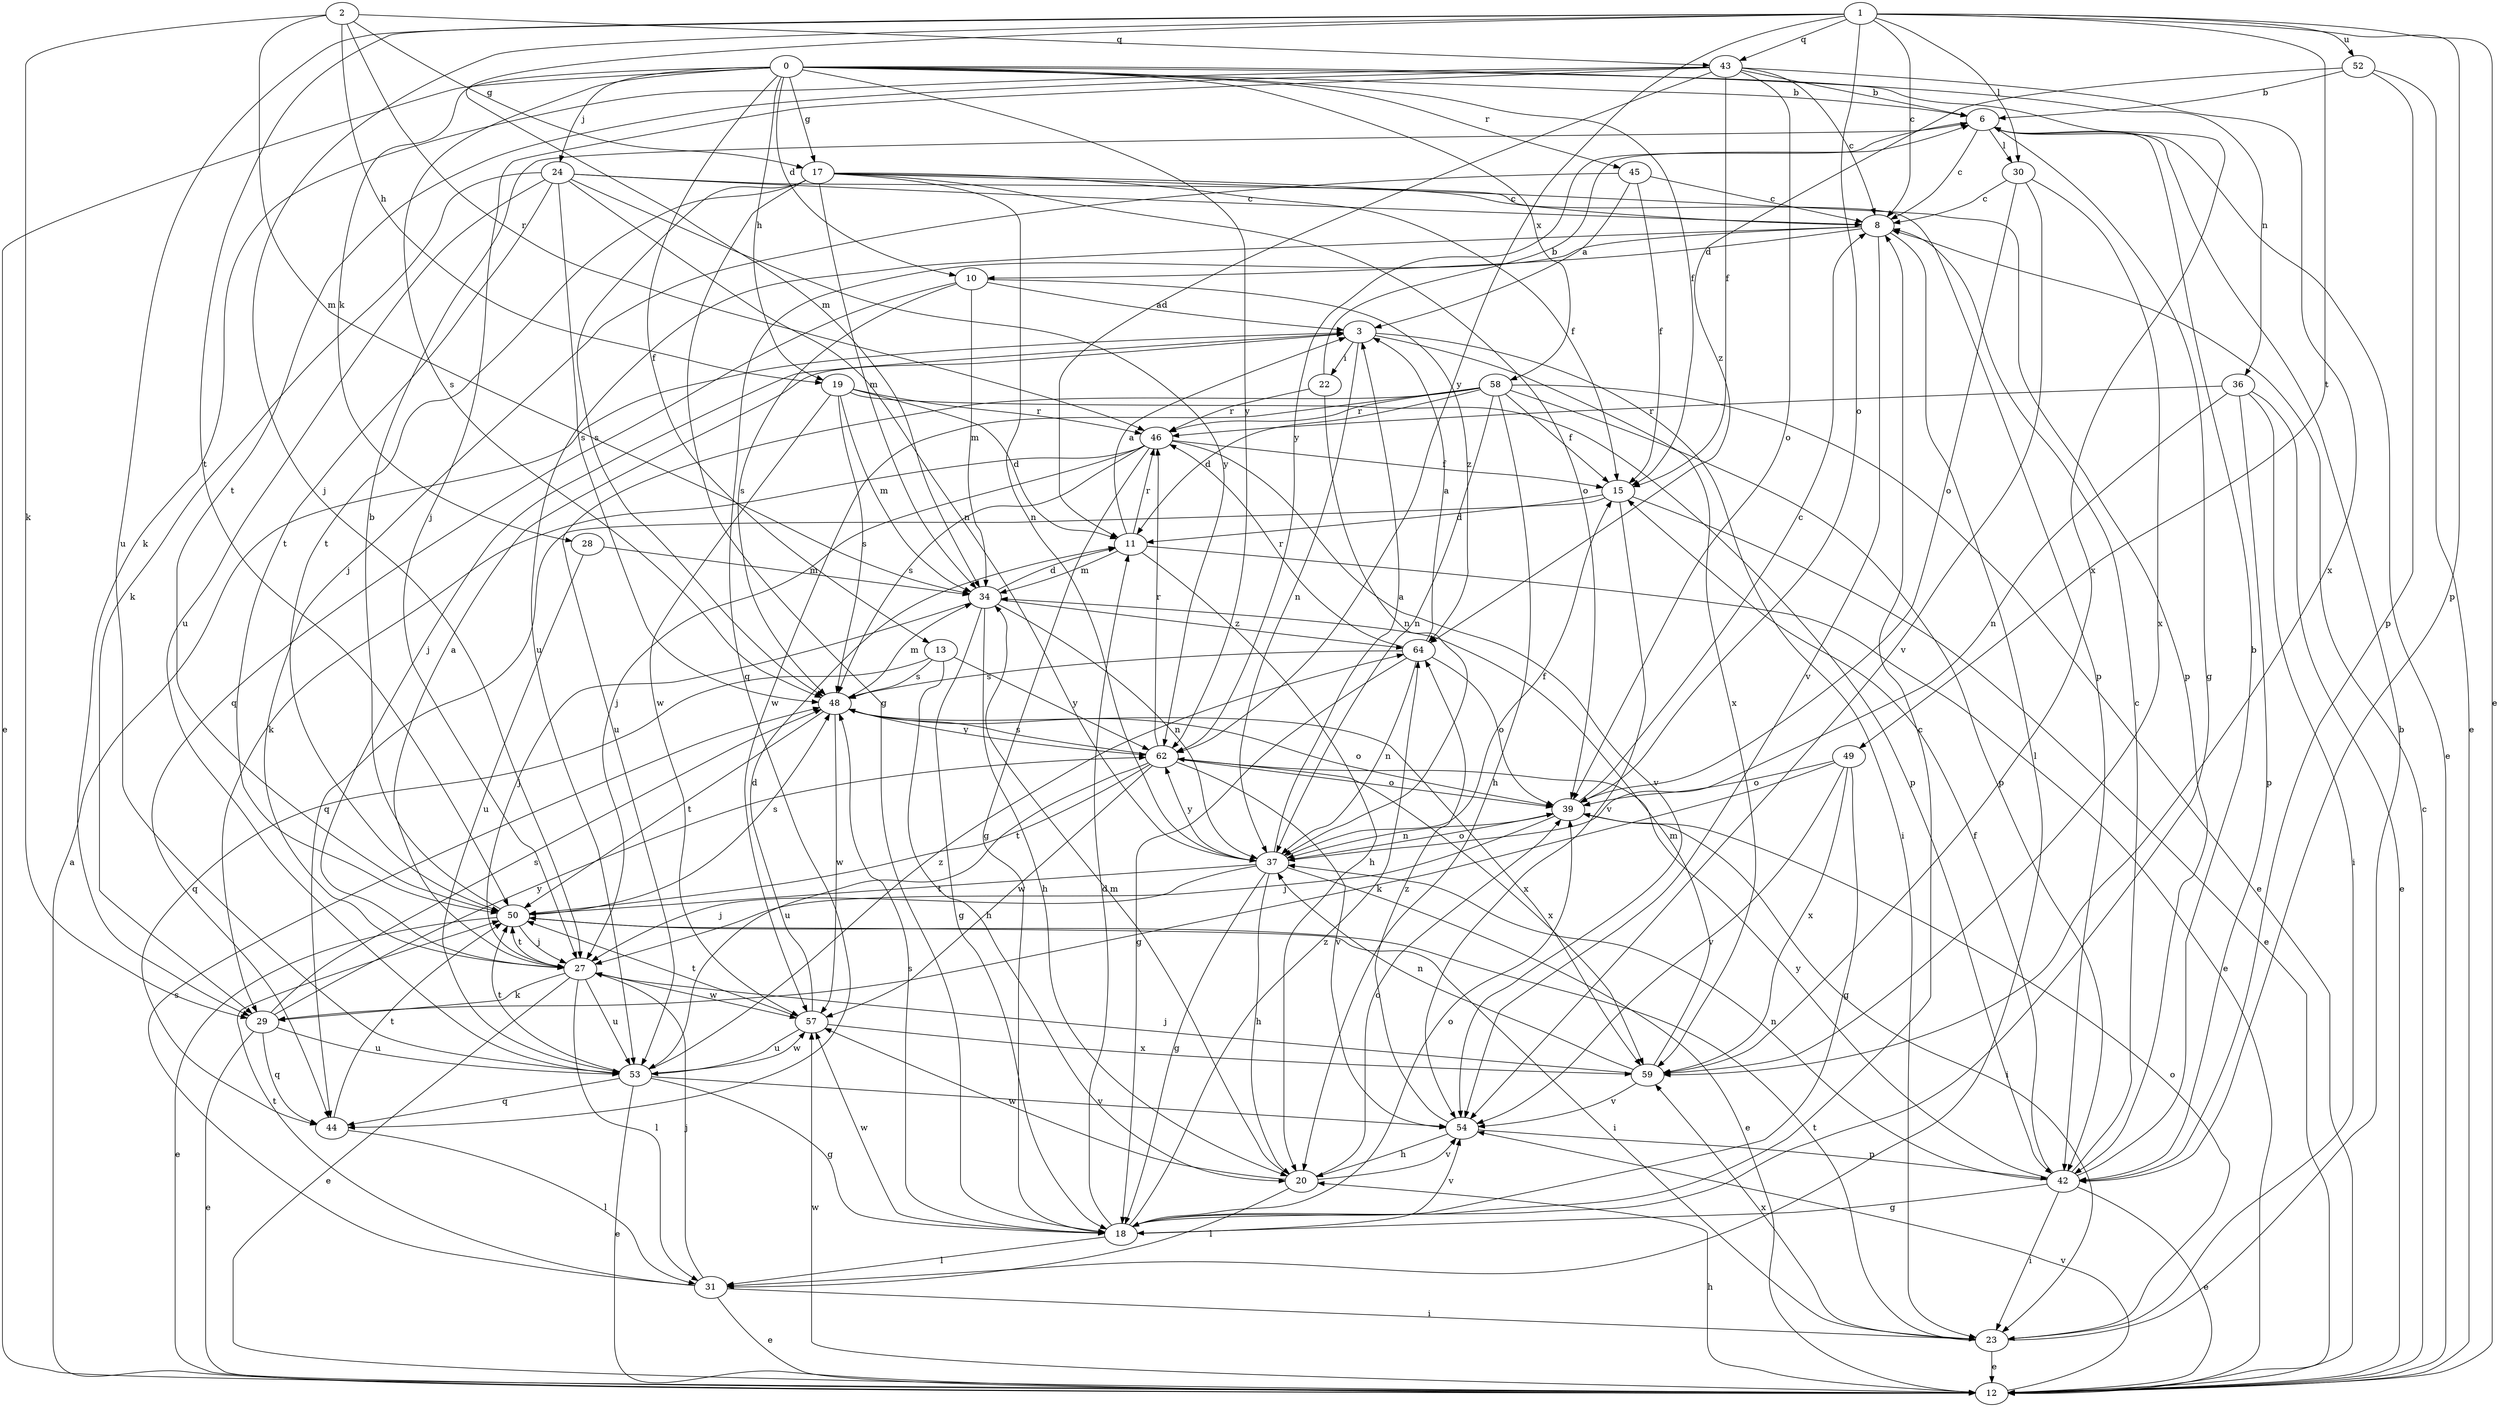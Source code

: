 strict digraph  {
0;
1;
2;
3;
6;
8;
10;
11;
12;
13;
15;
17;
18;
19;
20;
22;
23;
24;
27;
28;
29;
30;
31;
34;
36;
37;
39;
42;
43;
44;
45;
46;
48;
49;
50;
52;
53;
54;
57;
58;
59;
62;
64;
0 -> 6  [label=b];
0 -> 10  [label=d];
0 -> 12  [label=e];
0 -> 13  [label=f];
0 -> 15  [label=f];
0 -> 17  [label=g];
0 -> 19  [label=h];
0 -> 24  [label=j];
0 -> 28  [label=k];
0 -> 36  [label=n];
0 -> 45  [label=r];
0 -> 48  [label=s];
0 -> 58  [label=x];
0 -> 59  [label=x];
0 -> 62  [label=y];
1 -> 8  [label=c];
1 -> 12  [label=e];
1 -> 27  [label=j];
1 -> 30  [label=l];
1 -> 34  [label=m];
1 -> 39  [label=o];
1 -> 42  [label=p];
1 -> 43  [label=q];
1 -> 49  [label=t];
1 -> 50  [label=t];
1 -> 52  [label=u];
1 -> 53  [label=u];
1 -> 62  [label=y];
2 -> 17  [label=g];
2 -> 19  [label=h];
2 -> 29  [label=k];
2 -> 34  [label=m];
2 -> 43  [label=q];
2 -> 46  [label=r];
3 -> 22  [label=i];
3 -> 23  [label=i];
3 -> 27  [label=j];
3 -> 37  [label=n];
3 -> 59  [label=x];
6 -> 8  [label=c];
6 -> 12  [label=e];
6 -> 18  [label=g];
6 -> 30  [label=l];
6 -> 62  [label=y];
8 -> 10  [label=d];
8 -> 31  [label=l];
8 -> 44  [label=q];
8 -> 53  [label=u];
8 -> 54  [label=v];
10 -> 3  [label=a];
10 -> 34  [label=m];
10 -> 44  [label=q];
10 -> 48  [label=s];
10 -> 64  [label=z];
11 -> 3  [label=a];
11 -> 12  [label=e];
11 -> 20  [label=h];
11 -> 34  [label=m];
11 -> 46  [label=r];
12 -> 3  [label=a];
12 -> 8  [label=c];
12 -> 20  [label=h];
12 -> 54  [label=v];
12 -> 57  [label=w];
13 -> 20  [label=h];
13 -> 44  [label=q];
13 -> 48  [label=s];
13 -> 62  [label=y];
15 -> 11  [label=d];
15 -> 12  [label=e];
15 -> 44  [label=q];
15 -> 54  [label=v];
17 -> 8  [label=c];
17 -> 15  [label=f];
17 -> 18  [label=g];
17 -> 34  [label=m];
17 -> 37  [label=n];
17 -> 39  [label=o];
17 -> 42  [label=p];
17 -> 48  [label=s];
17 -> 50  [label=t];
18 -> 8  [label=c];
18 -> 11  [label=d];
18 -> 31  [label=l];
18 -> 39  [label=o];
18 -> 48  [label=s];
18 -> 54  [label=v];
18 -> 57  [label=w];
18 -> 64  [label=z];
19 -> 11  [label=d];
19 -> 34  [label=m];
19 -> 42  [label=p];
19 -> 46  [label=r];
19 -> 48  [label=s];
19 -> 57  [label=w];
20 -> 31  [label=l];
20 -> 34  [label=m];
20 -> 39  [label=o];
20 -> 54  [label=v];
20 -> 57  [label=w];
22 -> 6  [label=b];
22 -> 37  [label=n];
22 -> 46  [label=r];
23 -> 6  [label=b];
23 -> 12  [label=e];
23 -> 39  [label=o];
23 -> 50  [label=t];
23 -> 59  [label=x];
24 -> 8  [label=c];
24 -> 29  [label=k];
24 -> 37  [label=n];
24 -> 42  [label=p];
24 -> 48  [label=s];
24 -> 50  [label=t];
24 -> 53  [label=u];
24 -> 62  [label=y];
27 -> 3  [label=a];
27 -> 12  [label=e];
27 -> 29  [label=k];
27 -> 31  [label=l];
27 -> 50  [label=t];
27 -> 53  [label=u];
27 -> 57  [label=w];
28 -> 34  [label=m];
28 -> 53  [label=u];
29 -> 12  [label=e];
29 -> 44  [label=q];
29 -> 48  [label=s];
29 -> 53  [label=u];
29 -> 62  [label=y];
30 -> 8  [label=c];
30 -> 39  [label=o];
30 -> 54  [label=v];
30 -> 59  [label=x];
31 -> 12  [label=e];
31 -> 23  [label=i];
31 -> 27  [label=j];
31 -> 48  [label=s];
31 -> 50  [label=t];
34 -> 11  [label=d];
34 -> 18  [label=g];
34 -> 20  [label=h];
34 -> 27  [label=j];
34 -> 37  [label=n];
34 -> 64  [label=z];
36 -> 12  [label=e];
36 -> 23  [label=i];
36 -> 37  [label=n];
36 -> 42  [label=p];
36 -> 46  [label=r];
37 -> 3  [label=a];
37 -> 12  [label=e];
37 -> 15  [label=f];
37 -> 18  [label=g];
37 -> 20  [label=h];
37 -> 27  [label=j];
37 -> 39  [label=o];
37 -> 50  [label=t];
37 -> 62  [label=y];
39 -> 8  [label=c];
39 -> 23  [label=i];
39 -> 27  [label=j];
39 -> 37  [label=n];
42 -> 6  [label=b];
42 -> 8  [label=c];
42 -> 12  [label=e];
42 -> 15  [label=f];
42 -> 18  [label=g];
42 -> 23  [label=i];
42 -> 37  [label=n];
42 -> 62  [label=y];
43 -> 6  [label=b];
43 -> 8  [label=c];
43 -> 11  [label=d];
43 -> 15  [label=f];
43 -> 27  [label=j];
43 -> 29  [label=k];
43 -> 39  [label=o];
43 -> 50  [label=t];
43 -> 59  [label=x];
44 -> 31  [label=l];
44 -> 50  [label=t];
45 -> 3  [label=a];
45 -> 8  [label=c];
45 -> 15  [label=f];
45 -> 27  [label=j];
46 -> 15  [label=f];
46 -> 18  [label=g];
46 -> 27  [label=j];
46 -> 29  [label=k];
46 -> 48  [label=s];
46 -> 54  [label=v];
48 -> 34  [label=m];
48 -> 39  [label=o];
48 -> 50  [label=t];
48 -> 57  [label=w];
48 -> 59  [label=x];
48 -> 62  [label=y];
49 -> 18  [label=g];
49 -> 29  [label=k];
49 -> 39  [label=o];
49 -> 54  [label=v];
49 -> 59  [label=x];
50 -> 6  [label=b];
50 -> 12  [label=e];
50 -> 23  [label=i];
50 -> 27  [label=j];
50 -> 48  [label=s];
52 -> 6  [label=b];
52 -> 12  [label=e];
52 -> 42  [label=p];
52 -> 64  [label=z];
53 -> 12  [label=e];
53 -> 18  [label=g];
53 -> 44  [label=q];
53 -> 50  [label=t];
53 -> 54  [label=v];
53 -> 57  [label=w];
53 -> 64  [label=z];
54 -> 20  [label=h];
54 -> 42  [label=p];
54 -> 64  [label=z];
57 -> 11  [label=d];
57 -> 50  [label=t];
57 -> 53  [label=u];
57 -> 59  [label=x];
58 -> 11  [label=d];
58 -> 12  [label=e];
58 -> 15  [label=f];
58 -> 20  [label=h];
58 -> 37  [label=n];
58 -> 42  [label=p];
58 -> 46  [label=r];
58 -> 53  [label=u];
58 -> 57  [label=w];
59 -> 27  [label=j];
59 -> 34  [label=m];
59 -> 37  [label=n];
59 -> 54  [label=v];
62 -> 39  [label=o];
62 -> 46  [label=r];
62 -> 48  [label=s];
62 -> 50  [label=t];
62 -> 53  [label=u];
62 -> 54  [label=v];
62 -> 57  [label=w];
62 -> 59  [label=x];
64 -> 3  [label=a];
64 -> 18  [label=g];
64 -> 37  [label=n];
64 -> 39  [label=o];
64 -> 46  [label=r];
64 -> 48  [label=s];
}
